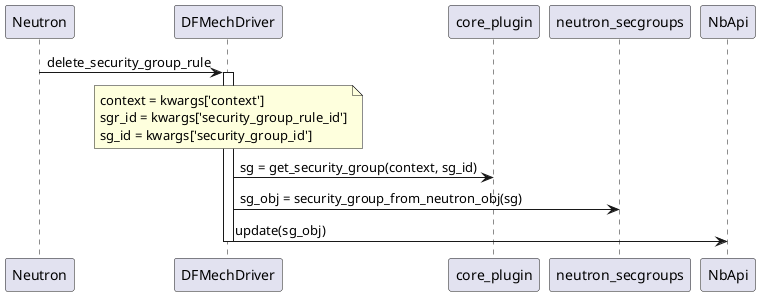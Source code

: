 @startuml delete security_group
Neutron->DFMechDriver:delete_security_group_rule
activate DFMechDriver
note over DFMechDriver
    context = kwargs['context']
    sgr_id = kwargs['security_group_rule_id']
    sg_id = kwargs['security_group_id']
end note
DFMechDriver->core_plugin:sg = get_security_group(context, sg_id)
DFMechDriver->neutron_secgroups:sg_obj = security_group_from_neutron_obj(sg)
DFMechDriver->NbApi:update(sg_obj)

deactivate DFMechDriver
@enduml